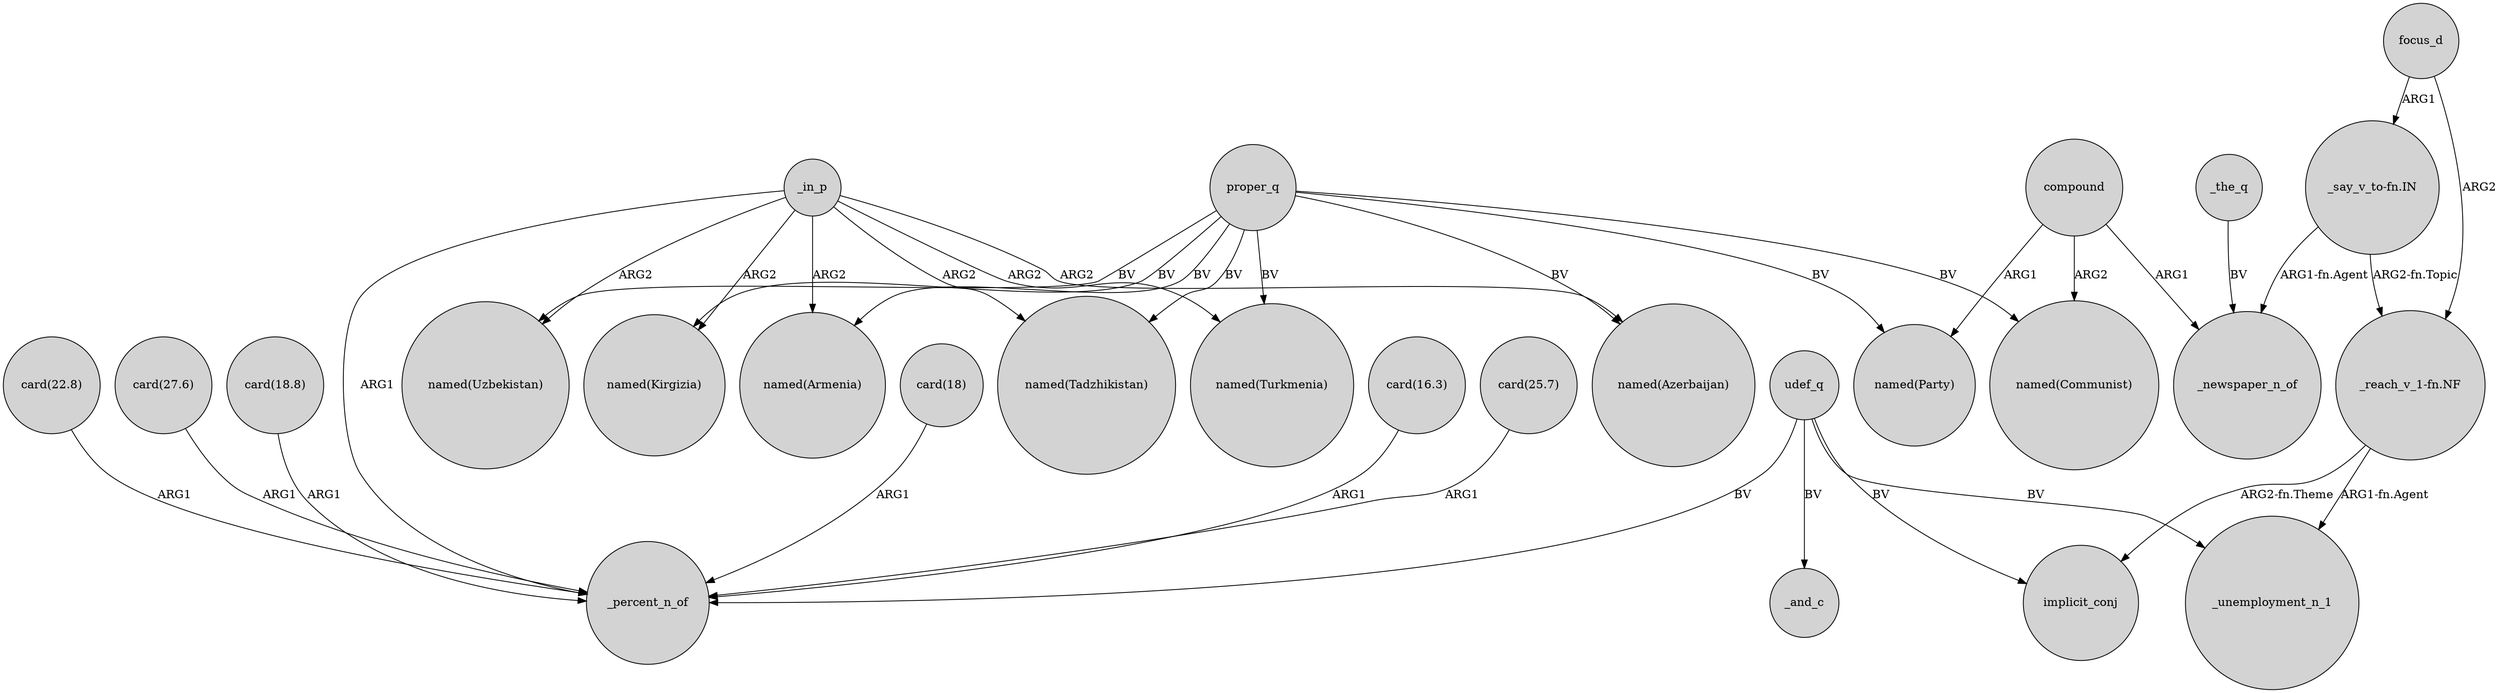 digraph {
	node [shape=circle style=filled]
	_in_p -> "named(Armenia)" [label=ARG2]
	"card(16.3)" -> _percent_n_of [label=ARG1]
	proper_q -> "named(Tadzhikistan)" [label=BV]
	"card(18)" -> _percent_n_of [label=ARG1]
	proper_q -> "named(Turkmenia)" [label=BV]
	"_say_v_to-fn.IN" -> _newspaper_n_of [label="ARG1-fn.Agent"]
	_in_p -> _percent_n_of [label=ARG1]
	_in_p -> "named(Tadzhikistan)" [label=ARG2]
	"_reach_v_1-fn.NF" -> implicit_conj [label="ARG2-fn.Theme"]
	focus_d -> "_reach_v_1-fn.NF" [label=ARG2]
	proper_q -> "named(Communist)" [label=BV]
	udef_q -> implicit_conj [label=BV]
	"_reach_v_1-fn.NF" -> _unemployment_n_1 [label="ARG1-fn.Agent"]
	"card(25.7)" -> _percent_n_of [label=ARG1]
	udef_q -> _unemployment_n_1 [label=BV]
	"card(22.8)" -> _percent_n_of [label=ARG1]
	"card(27.6)" -> _percent_n_of [label=ARG1]
	_in_p -> "named(Turkmenia)" [label=ARG2]
	proper_q -> "named(Azerbaijan)" [label=BV]
	compound -> "named(Party)" [label=ARG1]
	_in_p -> "named(Uzbekistan)" [label=ARG2]
	compound -> _newspaper_n_of [label=ARG1]
	_in_p -> "named(Kirgizia)" [label=ARG2]
	proper_q -> "named(Armenia)" [label=BV]
	"_say_v_to-fn.IN" -> "_reach_v_1-fn.NF" [label="ARG2-fn.Topic"]
	_the_q -> _newspaper_n_of [label=BV]
	_in_p -> "named(Azerbaijan)" [label=ARG2]
	udef_q -> _percent_n_of [label=BV]
	"card(18.8)" -> _percent_n_of [label=ARG1]
	proper_q -> "named(Kirgizia)" [label=BV]
	compound -> "named(Communist)" [label=ARG2]
	proper_q -> "named(Party)" [label=BV]
	udef_q -> _and_c [label=BV]
	proper_q -> "named(Uzbekistan)" [label=BV]
	focus_d -> "_say_v_to-fn.IN" [label=ARG1]
}
